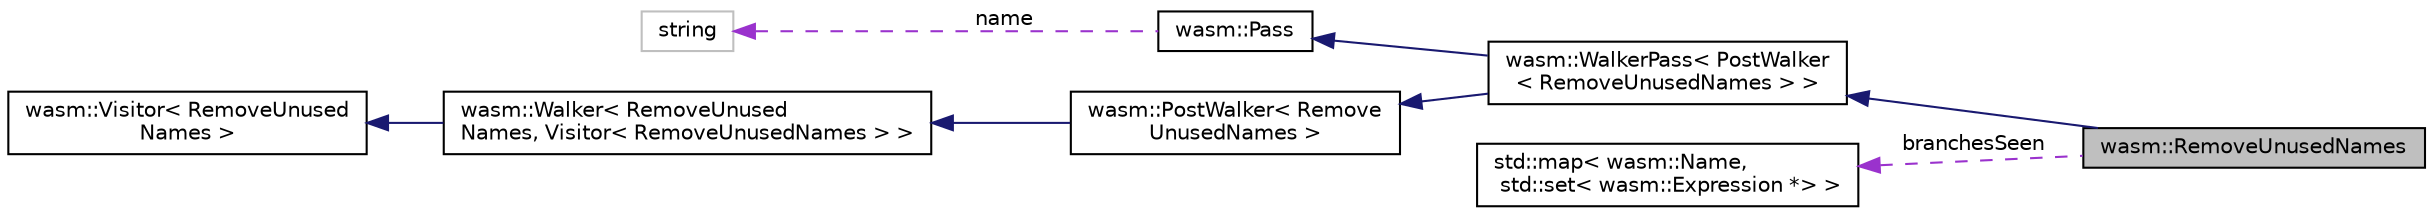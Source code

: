 digraph "wasm::RemoveUnusedNames"
{
  edge [fontname="Helvetica",fontsize="10",labelfontname="Helvetica",labelfontsize="10"];
  node [fontname="Helvetica",fontsize="10",shape=record];
  rankdir="LR";
  Node6 [label="wasm::RemoveUnusedNames",height=0.2,width=0.4,color="black", fillcolor="grey75", style="filled", fontcolor="black"];
  Node7 -> Node6 [dir="back",color="midnightblue",fontsize="10",style="solid",fontname="Helvetica"];
  Node7 [label="wasm::WalkerPass\< PostWalker\l\< RemoveUnusedNames \> \>",height=0.2,width=0.4,color="black", fillcolor="white", style="filled",URL="$classwasm_1_1_walker_pass.html"];
  Node8 -> Node7 [dir="back",color="midnightblue",fontsize="10",style="solid",fontname="Helvetica"];
  Node8 [label="wasm::Pass",height=0.2,width=0.4,color="black", fillcolor="white", style="filled",URL="$classwasm_1_1_pass.html"];
  Node9 -> Node8 [dir="back",color="darkorchid3",fontsize="10",style="dashed",label=" name" ,fontname="Helvetica"];
  Node9 [label="string",height=0.2,width=0.4,color="grey75", fillcolor="white", style="filled"];
  Node10 -> Node7 [dir="back",color="midnightblue",fontsize="10",style="solid",fontname="Helvetica"];
  Node10 [label="wasm::PostWalker\< Remove\lUnusedNames \>",height=0.2,width=0.4,color="black", fillcolor="white", style="filled",URL="$structwasm_1_1_post_walker.html"];
  Node11 -> Node10 [dir="back",color="midnightblue",fontsize="10",style="solid",fontname="Helvetica"];
  Node11 [label="wasm::Walker\< RemoveUnused\lNames, Visitor\< RemoveUnusedNames \> \>",height=0.2,width=0.4,color="black", fillcolor="white", style="filled",URL="$structwasm_1_1_walker.html"];
  Node12 -> Node11 [dir="back",color="midnightblue",fontsize="10",style="solid",fontname="Helvetica"];
  Node12 [label="wasm::Visitor\< RemoveUnused\lNames \>",height=0.2,width=0.4,color="black", fillcolor="white", style="filled",URL="$structwasm_1_1_visitor.html"];
  Node13 -> Node6 [dir="back",color="darkorchid3",fontsize="10",style="dashed",label=" branchesSeen" ,fontname="Helvetica"];
  Node13 [label="std::map\< wasm::Name,\l std::set\< wasm::Expression *\> \>",height=0.2,width=0.4,color="black", fillcolor="white", style="filled",URL="$classstd_1_1map.html"];
}
